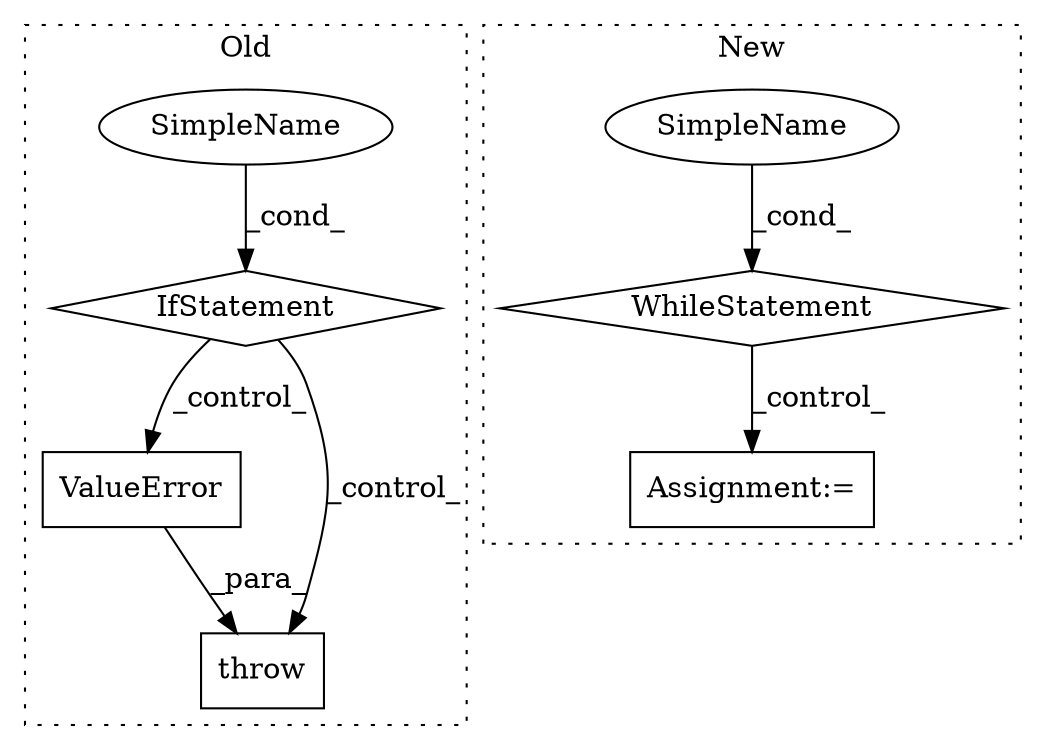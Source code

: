 digraph G {
subgraph cluster0 {
1 [label="ValueError" a="32" s="11192,11417" l="11,1" shape="box"];
3 [label="IfStatement" a="25" s="11141,11174" l="4,2" shape="diamond"];
4 [label="SimpleName" a="42" s="" l="" shape="ellipse"];
5 [label="throw" a="53" s="11186" l="6" shape="box"];
label = "Old";
style="dotted";
}
subgraph cluster1 {
2 [label="WhileStatement" a="61" s="11233,11304" l="7,2" shape="diamond"];
6 [label="Assignment:=" a="7" s="11331" l="1" shape="box"];
7 [label="SimpleName" a="42" s="" l="" shape="ellipse"];
label = "New";
style="dotted";
}
1 -> 5 [label="_para_"];
2 -> 6 [label="_control_"];
3 -> 5 [label="_control_"];
3 -> 1 [label="_control_"];
4 -> 3 [label="_cond_"];
7 -> 2 [label="_cond_"];
}